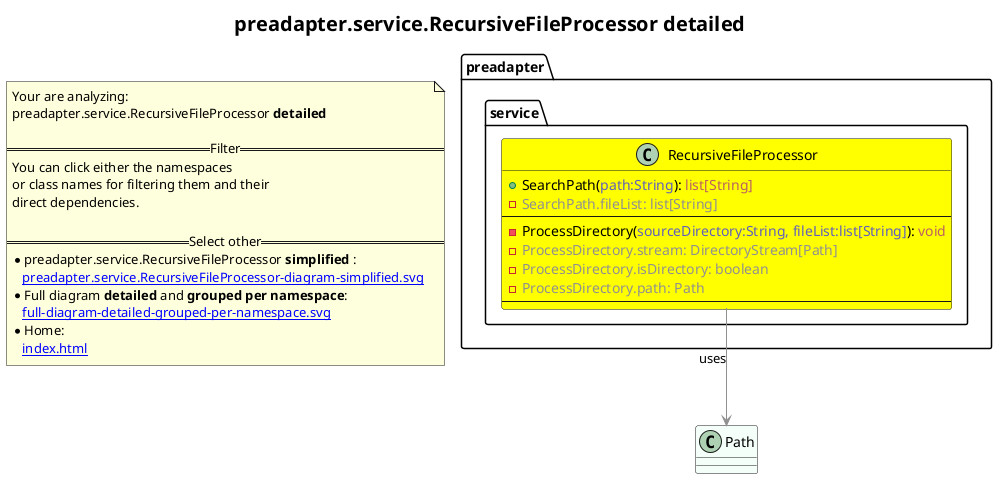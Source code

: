 @startuml
skinparam linetype ortho
title <size:20>preadapter.service.RecursiveFileProcessor **detailed** </size>
note "Your are analyzing:\npreadapter.service.RecursiveFileProcessor **detailed** \n\n==Filter==\nYou can click either the namespaces \nor class names for filtering them and their\ndirect dependencies.\n\n==Select other==\n* preadapter.service.RecursiveFileProcessor **simplified** :\n   [[preadapter.service.RecursiveFileProcessor-diagram-simplified.svg]]\n* Full diagram **detailed** and **grouped per namespace**:\n   [[full-diagram-detailed-grouped-per-namespace.svg]]\n* Home:\n   [[index.html]]" as FloatingNote
class Path [[Path-diagram-detailed.svg]] #MintCream {
}
  class preadapter.service.RecursiveFileProcessor [[preadapter.service.RecursiveFileProcessor-diagram-detailed.svg]] #yellow {
    + SearchPath(<font color="6060BB">path:String</font>): <font color="BB6060">list[String]</font>
    - <font color="909090">SearchPath.fileList: list[String]</font>
--
    - ProcessDirectory(<font color="6060BB">sourceDirectory:String, fileList:list[String]</font>): <font color="BB6060">void</font>
    - <font color="909090">ProcessDirectory.stream: DirectoryStream[Path]</font>
    - <font color="909090">ProcessDirectory.isDirectory: boolean</font>
    - <font color="909090">ProcessDirectory.path: Path</font>
--
  }
 ' *************************************** 
 ' *************************************** 
 ' *************************************** 
' Class relations extracted from namespace:
' 
' Class relations extracted from namespace:
' preadapter.service
preadapter.service.RecursiveFileProcessor -[#909090]-> Path  : uses 
@enduml